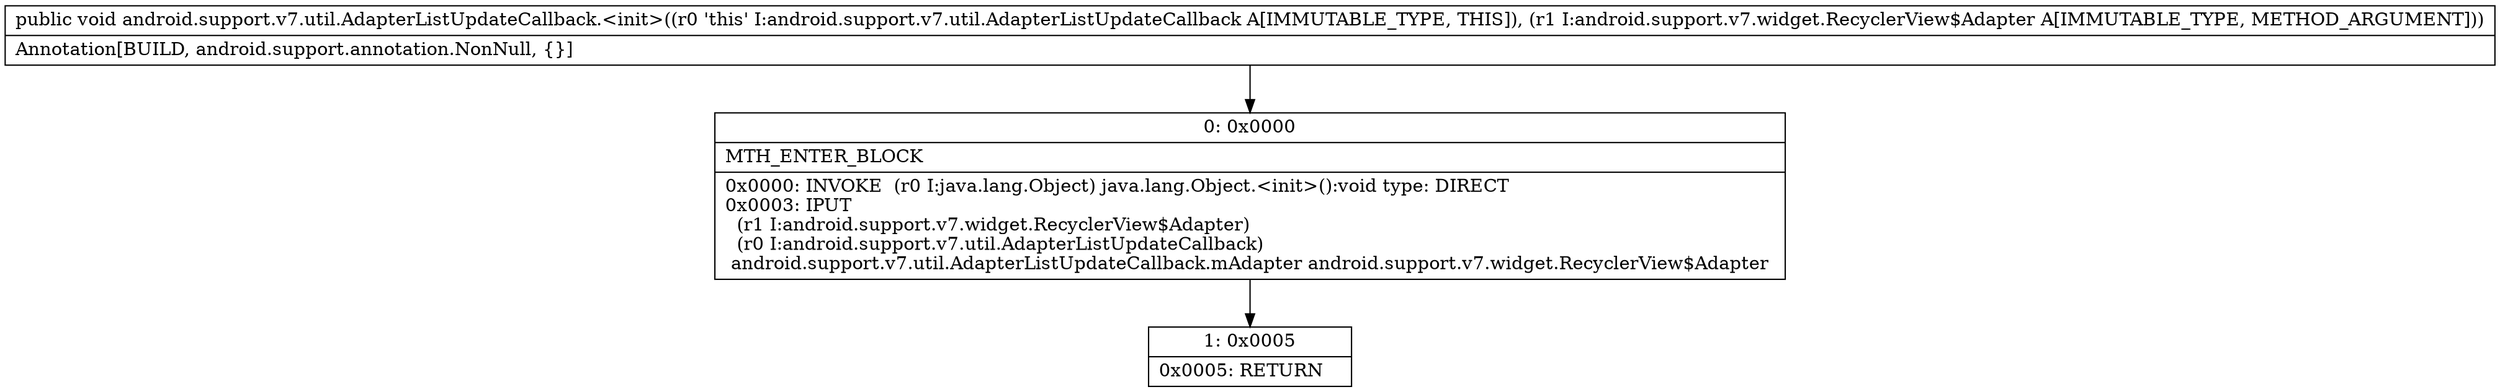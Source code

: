 digraph "CFG forandroid.support.v7.util.AdapterListUpdateCallback.\<init\>(Landroid\/support\/v7\/widget\/RecyclerView$Adapter;)V" {
Node_0 [shape=record,label="{0\:\ 0x0000|MTH_ENTER_BLOCK\l|0x0000: INVOKE  (r0 I:java.lang.Object) java.lang.Object.\<init\>():void type: DIRECT \l0x0003: IPUT  \l  (r1 I:android.support.v7.widget.RecyclerView$Adapter)\l  (r0 I:android.support.v7.util.AdapterListUpdateCallback)\l android.support.v7.util.AdapterListUpdateCallback.mAdapter android.support.v7.widget.RecyclerView$Adapter \l}"];
Node_1 [shape=record,label="{1\:\ 0x0005|0x0005: RETURN   \l}"];
MethodNode[shape=record,label="{public void android.support.v7.util.AdapterListUpdateCallback.\<init\>((r0 'this' I:android.support.v7.util.AdapterListUpdateCallback A[IMMUTABLE_TYPE, THIS]), (r1 I:android.support.v7.widget.RecyclerView$Adapter A[IMMUTABLE_TYPE, METHOD_ARGUMENT]))  | Annotation[BUILD, android.support.annotation.NonNull, \{\}]\l}"];
MethodNode -> Node_0;
Node_0 -> Node_1;
}

